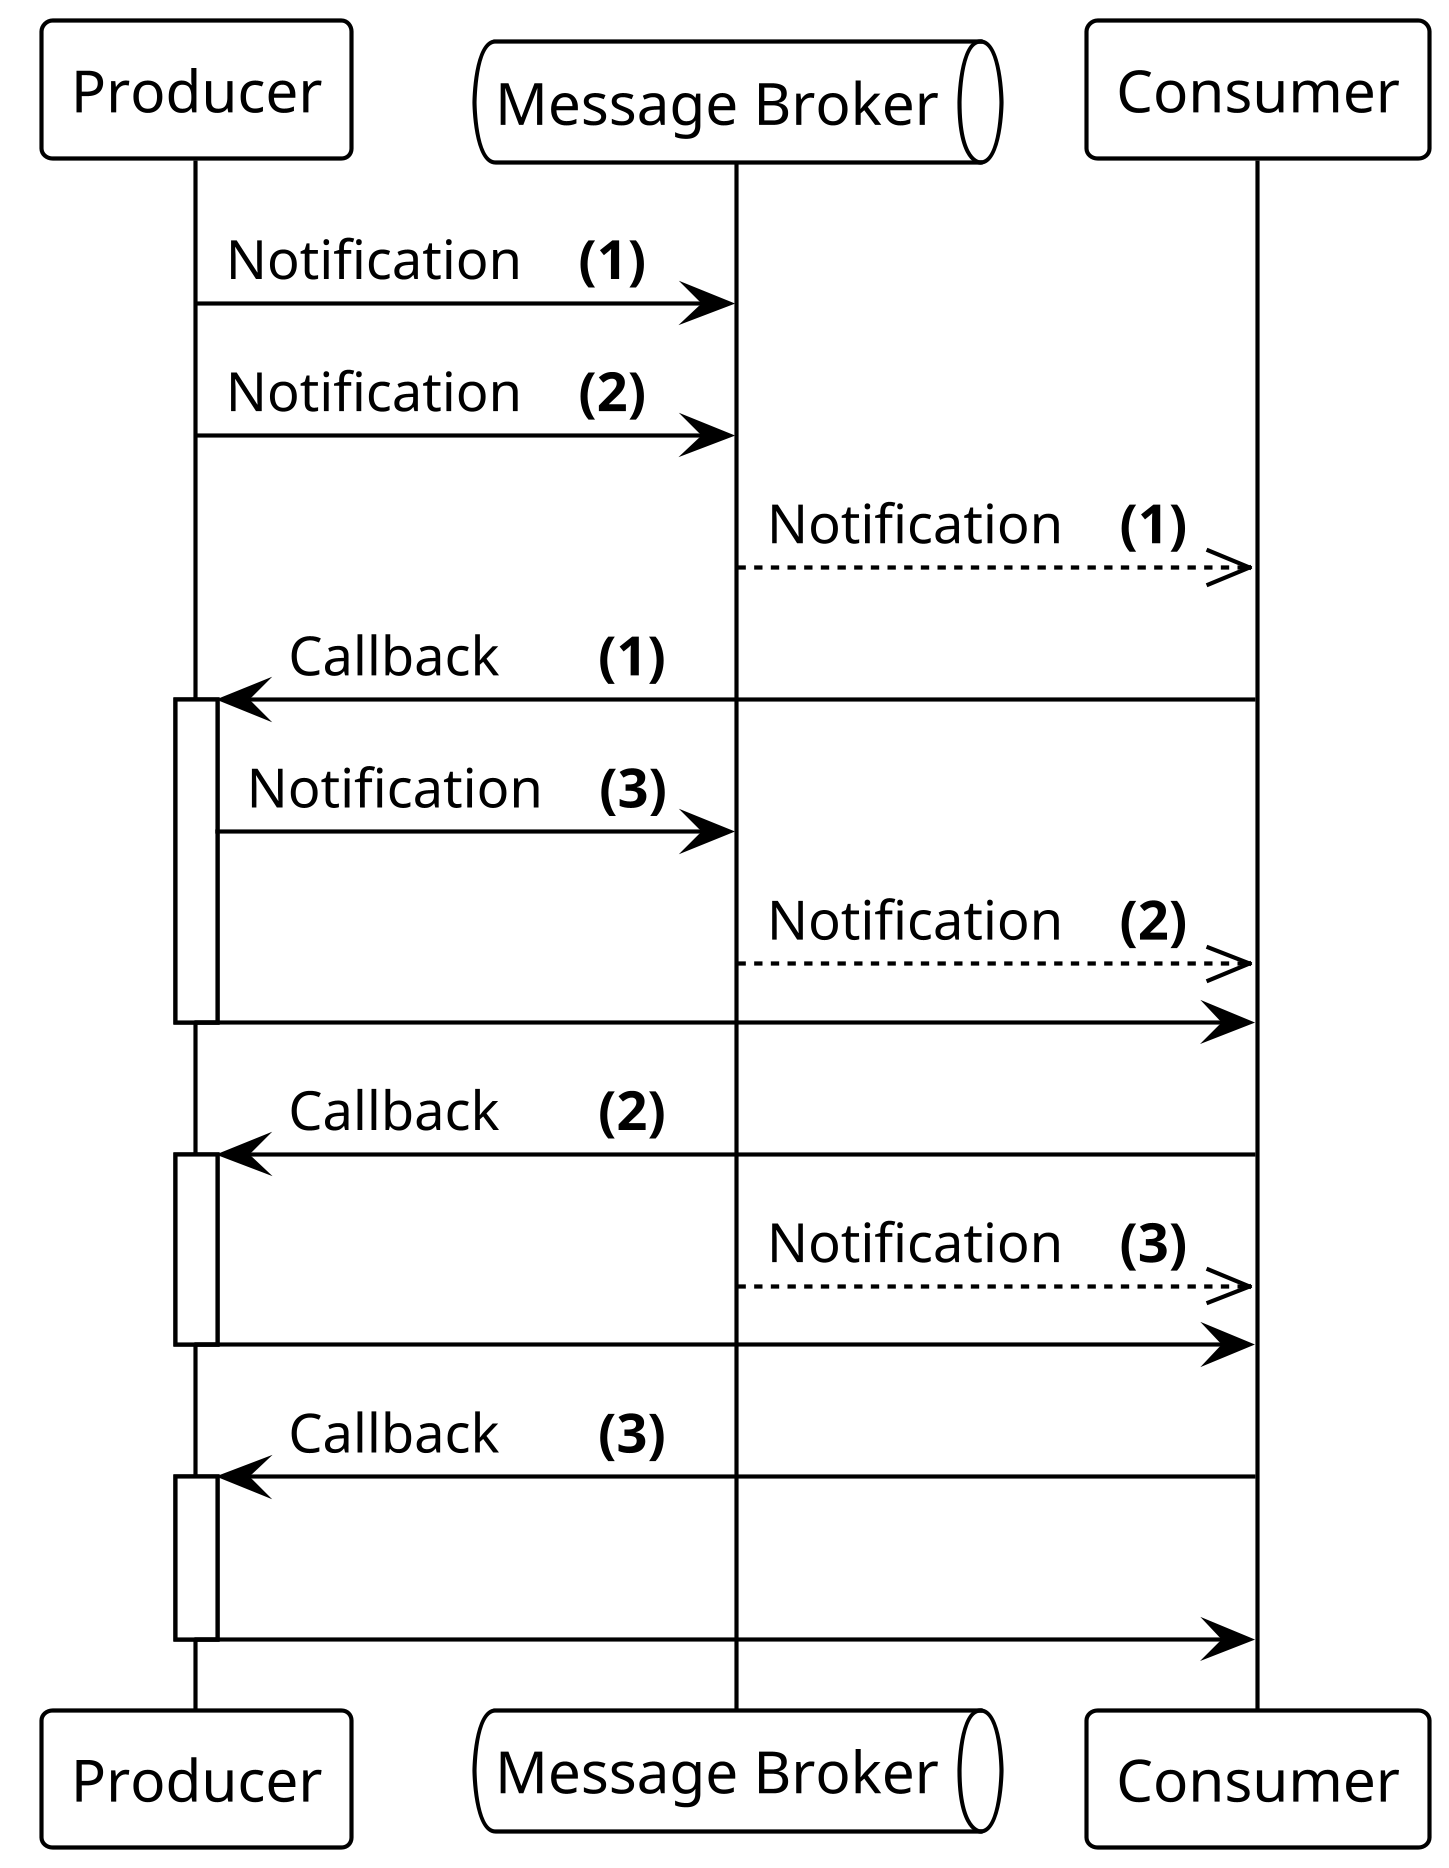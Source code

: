 @startuml
!theme plain
skinparam dpi 400
skinparam defaultFontName Jetbrains Mono
skinparam ParticipantPadding 0

participant Producer as prod
queue "Message Broker" as b
participant Consumer as con

prod -> b : Notification    <b>(1)</b>
prod -> b : Notification    <b>(2)</b>
b -->> con : Notification    <b>(1)</b>

con -> prod ++ : Callback       <b>(1)</b>
prod -> b : Notification    <b>(3)</b>
b -->> con : Notification    <b>(2)</b>
prod -> con --

con -> prod ++ : Callback       <b>(2)</b>
b -->> con : Notification    <b>(3)</b>
prod -> con --

con -> prod ++  : Callback       <b>(3)</b>
|||
prod -> con --

@enduml
